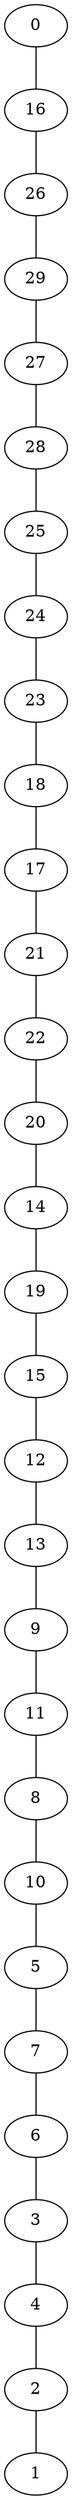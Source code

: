 graph DFS_I_grafoBarabasi_30_16  {
0;
16;
26;
29;
27;
28;
25;
24;
23;
18;
17;
21;
22;
20;
14;
19;
15;
12;
13;
9;
11;
8;
10;
5;
7;
6;
3;
4;
2;
1;
0 -- 16;
16 -- 26;
26 -- 29;
29 -- 27;
27 -- 28;
28 -- 25;
25 -- 24;
24 -- 23;
23 -- 18;
18 -- 17;
17 -- 21;
21 -- 22;
22 -- 20;
20 -- 14;
14 -- 19;
19 -- 15;
15 -- 12;
12 -- 13;
13 -- 9;
9 -- 11;
11 -- 8;
8 -- 10;
10 -- 5;
5 -- 7;
7 -- 6;
6 -- 3;
3 -- 4;
4 -- 2;
2 -- 1;
}